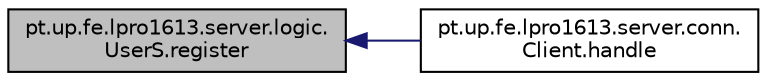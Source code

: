 digraph "pt.up.fe.lpro1613.server.logic.UserS.register"
{
  edge [fontname="Helvetica",fontsize="10",labelfontname="Helvetica",labelfontsize="10"];
  node [fontname="Helvetica",fontsize="10",shape=record];
  rankdir="LR";
  Node67 [label="pt.up.fe.lpro1613.server.logic.\lUserS.register",height=0.2,width=0.4,color="black", fillcolor="grey75", style="filled", fontcolor="black"];
  Node67 -> Node68 [dir="back",color="midnightblue",fontsize="10",style="solid",fontname="Helvetica"];
  Node68 [label="pt.up.fe.lpro1613.server.conn.\lClient.handle",height=0.2,width=0.4,color="black", fillcolor="white", style="filled",URL="$classpt_1_1up_1_1fe_1_1lpro1613_1_1server_1_1conn_1_1_client.html#a81efbd1e6b06189da5c814ac767a4a98"];
}
